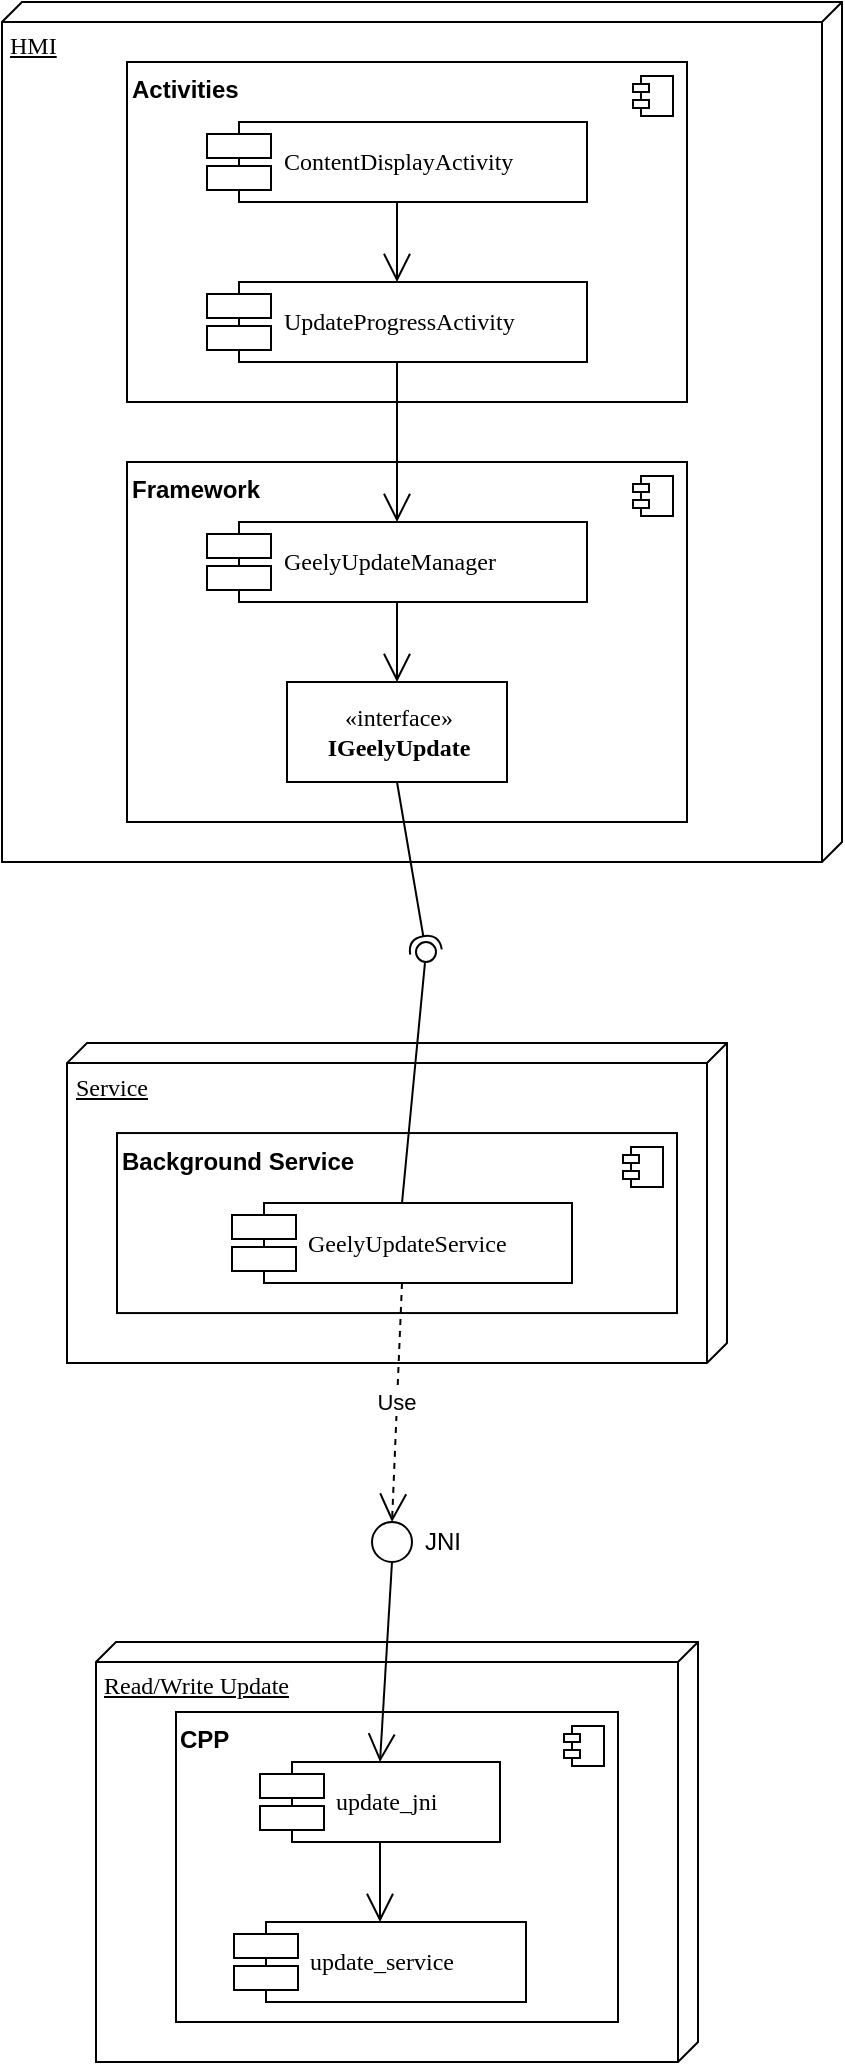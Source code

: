 <mxfile version="17.2.5" type="device"><diagram name="Page-1" id="5f0bae14-7c28-e335-631c-24af17079c00"><mxGraphModel dx="1727" dy="1116" grid="1" gridSize="10" guides="1" tooltips="1" connect="1" arrows="1" fold="1" page="1" pageScale="1" pageWidth="1100" pageHeight="850" background="none" math="0" shadow="0"><root><mxCell id="0"/><mxCell id="1" parent="0"/><mxCell id="39150e848f15840c-1" value="Service" style="verticalAlign=top;align=left;spacingTop=8;spacingLeft=2;spacingRight=12;shape=cube;size=10;direction=south;fontStyle=4;html=1;rounded=0;shadow=0;comic=0;labelBackgroundColor=none;strokeWidth=1;fontFamily=Verdana;fontSize=12" parent="1" vertex="1"><mxGeometry x="320.5" y="700.53" width="330" height="160" as="geometry"/></mxCell><mxCell id="39150e848f15840c-3" value="Read/Write Update" style="verticalAlign=top;align=left;spacingTop=8;spacingLeft=2;spacingRight=12;shape=cube;size=10;direction=south;fontStyle=4;html=1;rounded=0;shadow=0;comic=0;labelBackgroundColor=none;strokeWidth=1;fontFamily=Verdana;fontSize=12" parent="1" vertex="1"><mxGeometry x="335" y="1000" width="301" height="210" as="geometry"/></mxCell><mxCell id="39150e848f15840c-6" value="" style="ellipse;whiteSpace=wrap;html=1;rounded=0;shadow=0;comic=0;labelBackgroundColor=none;strokeWidth=1;fontFamily=Verdana;fontSize=12;align=center;" parent="1" vertex="1"><mxGeometry x="473" y="940" width="20" height="20" as="geometry"/></mxCell><mxCell id="pCuNBlwzVaCDn5k0Nj8b-5" value="" style="ellipse;whiteSpace=wrap;html=1;align=center;aspect=fixed;resizable=0;points=[];outlineConnect=0;sketch=0;" vertex="1" parent="1"><mxGeometry x="495" y="650" width="10" height="10" as="geometry"/></mxCell><mxCell id="39150e848f15840c-2" value="HMI" style="verticalAlign=top;align=left;spacingTop=8;spacingLeft=2;spacingRight=12;shape=cube;size=10;direction=south;fontStyle=4;html=1;rounded=0;shadow=0;comic=0;labelBackgroundColor=none;strokeWidth=1;fontFamily=Verdana;fontSize=12" parent="1" vertex="1"><mxGeometry x="288" y="180" width="420" height="430" as="geometry"/></mxCell><mxCell id="pCuNBlwzVaCDn5k0Nj8b-1" value="&lt;b&gt;Activities&lt;/b&gt;" style="html=1;dropTarget=0;verticalAlign=top;align=left;" vertex="1" parent="1"><mxGeometry x="350.5" y="210" width="280" height="170" as="geometry"/></mxCell><mxCell id="pCuNBlwzVaCDn5k0Nj8b-2" value="" style="shape=module;jettyWidth=8;jettyHeight=4;" vertex="1" parent="pCuNBlwzVaCDn5k0Nj8b-1"><mxGeometry x="1" width="20" height="20" relative="1" as="geometry"><mxPoint x="-27" y="7" as="offset"/></mxGeometry></mxCell><mxCell id="39150e848f15840c-7" value="ContentDisplayActivity" style="shape=component;align=left;spacingLeft=36;rounded=0;shadow=0;comic=0;labelBackgroundColor=none;strokeWidth=1;fontFamily=Verdana;fontSize=12;html=1;" parent="1" vertex="1"><mxGeometry x="390.5" y="240" width="190" height="40" as="geometry"/></mxCell><mxCell id="pCuNBlwzVaCDn5k0Nj8b-6" value="UpdateProgressActivity" style="shape=component;align=left;spacingLeft=36;rounded=0;shadow=0;comic=0;labelBackgroundColor=none;strokeWidth=1;fontFamily=Verdana;fontSize=12;html=1;" vertex="1" parent="1"><mxGeometry x="390.5" y="320" width="190" height="40" as="geometry"/></mxCell><mxCell id="pCuNBlwzVaCDn5k0Nj8b-7" value="" style="endArrow=open;endFill=1;endSize=12;html=1;rounded=0;exitX=0.5;exitY=1;exitDx=0;exitDy=0;entryX=0.5;entryY=0;entryDx=0;entryDy=0;" edge="1" parent="1" source="39150e848f15840c-7" target="pCuNBlwzVaCDn5k0Nj8b-6"><mxGeometry width="160" relative="1" as="geometry"><mxPoint x="190.5" y="625" as="sourcePoint"/><mxPoint x="350.5" y="625" as="targetPoint"/></mxGeometry></mxCell><mxCell id="pCuNBlwzVaCDn5k0Nj8b-8" value="&lt;b&gt;Framework&lt;/b&gt;" style="html=1;dropTarget=0;verticalAlign=top;align=left;" vertex="1" parent="1"><mxGeometry x="350.5" y="410" width="280" height="180" as="geometry"/></mxCell><mxCell id="pCuNBlwzVaCDn5k0Nj8b-9" value="" style="shape=module;jettyWidth=8;jettyHeight=4;" vertex="1" parent="pCuNBlwzVaCDn5k0Nj8b-8"><mxGeometry x="1" width="20" height="20" relative="1" as="geometry"><mxPoint x="-27" y="7" as="offset"/></mxGeometry></mxCell><mxCell id="pCuNBlwzVaCDn5k0Nj8b-10" value="GeelyUpdateManager" style="shape=component;align=left;spacingLeft=36;rounded=0;shadow=0;comic=0;labelBackgroundColor=none;strokeWidth=1;fontFamily=Verdana;fontSize=12;html=1;" vertex="1" parent="1"><mxGeometry x="390.5" y="440" width="190" height="40" as="geometry"/></mxCell><mxCell id="pCuNBlwzVaCDn5k0Nj8b-11" value="" style="endArrow=open;endFill=1;endSize=12;html=1;rounded=0;exitX=0.5;exitY=1;exitDx=0;exitDy=0;entryX=0.5;entryY=0;entryDx=0;entryDy=0;" edge="1" parent="1" source="pCuNBlwzVaCDn5k0Nj8b-6" target="pCuNBlwzVaCDn5k0Nj8b-10"><mxGeometry width="160" relative="1" as="geometry"><mxPoint x="495.5" y="290" as="sourcePoint"/><mxPoint x="495.5" y="330" as="targetPoint"/></mxGeometry></mxCell><mxCell id="pCuNBlwzVaCDn5k0Nj8b-4" value="" style="rounded=0;orthogonalLoop=1;jettySize=auto;html=1;endArrow=halfCircle;endFill=0;entryX=0.5;entryY=0.5;endSize=6;strokeWidth=1;sketch=0;exitX=0.5;exitY=1;exitDx=0;exitDy=0;" edge="1" target="pCuNBlwzVaCDn5k0Nj8b-5" parent="1" source="39150e848f15840c-4"><mxGeometry relative="1" as="geometry"><mxPoint x="540" y="390" as="sourcePoint"/></mxGeometry></mxCell><mxCell id="pCuNBlwzVaCDn5k0Nj8b-18" value="&lt;b&gt;Background Service&lt;/b&gt;" style="html=1;dropTarget=0;verticalAlign=top;align=left;" vertex="1" parent="1"><mxGeometry x="345.5" y="745.53" width="280" height="90" as="geometry"/></mxCell><mxCell id="pCuNBlwzVaCDn5k0Nj8b-19" value="" style="shape=module;jettyWidth=8;jettyHeight=4;" vertex="1" parent="pCuNBlwzVaCDn5k0Nj8b-18"><mxGeometry x="1" width="20" height="20" relative="1" as="geometry"><mxPoint x="-27" y="7" as="offset"/></mxGeometry></mxCell><mxCell id="39150e848f15840c-5" value="GeelyUpdateService" style="shape=component;align=left;spacingLeft=36;rounded=0;shadow=0;comic=0;labelBackgroundColor=none;strokeWidth=1;fontFamily=Verdana;fontSize=12;html=1;" parent="1" vertex="1"><mxGeometry x="403" y="780.53" width="170" height="40" as="geometry"/></mxCell><mxCell id="pCuNBlwzVaCDn5k0Nj8b-3" value="" style="rounded=0;orthogonalLoop=1;jettySize=auto;html=1;endArrow=none;endFill=0;sketch=0;sourcePerimeterSpacing=0;targetPerimeterSpacing=0;exitX=0.5;exitY=0;exitDx=0;exitDy=0;" edge="1" target="pCuNBlwzVaCDn5k0Nj8b-5" parent="1" source="39150e848f15840c-5"><mxGeometry relative="1" as="geometry"><mxPoint x="425.5" y="1240.53" as="sourcePoint"/><mxPoint x="432.736" y="670.002" as="targetPoint"/></mxGeometry></mxCell><mxCell id="39150e848f15840c-4" value="«interface»&lt;br&gt;&lt;b&gt;IGeelyUpdate&lt;/b&gt;" style="html=1;rounded=0;shadow=0;comic=0;labelBackgroundColor=none;strokeWidth=1;fontFamily=Verdana;fontSize=12;align=center;" parent="1" vertex="1"><mxGeometry x="430.5" y="520" width="110" height="50" as="geometry"/></mxCell><mxCell id="pCuNBlwzVaCDn5k0Nj8b-22" value="&lt;b&gt;CPP&lt;br&gt;&lt;/b&gt;" style="html=1;dropTarget=0;verticalAlign=top;align=left;" vertex="1" parent="1"><mxGeometry x="375" y="1035" width="221" height="155" as="geometry"/></mxCell><mxCell id="pCuNBlwzVaCDn5k0Nj8b-23" value="" style="shape=module;jettyWidth=8;jettyHeight=4;" vertex="1" parent="pCuNBlwzVaCDn5k0Nj8b-22"><mxGeometry x="1" width="20" height="20" relative="1" as="geometry"><mxPoint x="-27" y="7" as="offset"/></mxGeometry></mxCell><mxCell id="39150e848f15840c-10" value="update_jni" style="shape=component;align=left;spacingLeft=36;rounded=0;shadow=0;comic=0;labelBackgroundColor=none;strokeWidth=1;fontFamily=Verdana;fontSize=12;html=1;" parent="1" vertex="1"><mxGeometry x="417" y="1060" width="120" height="40" as="geometry"/></mxCell><mxCell id="pCuNBlwzVaCDn5k0Nj8b-24" value="JNI" style="text;html=1;align=center;verticalAlign=middle;resizable=0;points=[];autosize=1;strokeColor=none;fillColor=none;" vertex="1" parent="1"><mxGeometry x="493" y="940" width="30" height="20" as="geometry"/></mxCell><mxCell id="pCuNBlwzVaCDn5k0Nj8b-25" value="Use" style="endArrow=open;endSize=12;dashed=1;html=1;rounded=0;exitX=0.5;exitY=1;exitDx=0;exitDy=0;entryX=0.5;entryY=0;entryDx=0;entryDy=0;" edge="1" parent="1" source="39150e848f15840c-5" target="39150e848f15840c-6"><mxGeometry width="160" relative="1" as="geometry"><mxPoint x="195" y="1300" as="sourcePoint"/><mxPoint x="355" y="1300" as="targetPoint"/></mxGeometry></mxCell><mxCell id="pCuNBlwzVaCDn5k0Nj8b-26" value="" style="endArrow=open;endFill=1;endSize=12;html=1;rounded=0;exitX=0.5;exitY=1;exitDx=0;exitDy=0;entryX=0.5;entryY=0;entryDx=0;entryDy=0;" edge="1" parent="1" source="39150e848f15840c-6" target="39150e848f15840c-10"><mxGeometry width="160" relative="1" as="geometry"><mxPoint x="410" y="480" as="sourcePoint"/><mxPoint x="410" y="560" as="targetPoint"/><Array as="points"/></mxGeometry></mxCell><mxCell id="pCuNBlwzVaCDn5k0Nj8b-28" value="update_service" style="shape=component;align=left;spacingLeft=36;rounded=0;shadow=0;comic=0;labelBackgroundColor=none;strokeWidth=1;fontFamily=Verdana;fontSize=12;html=1;" vertex="1" parent="1"><mxGeometry x="404" y="1140" width="146" height="40" as="geometry"/></mxCell><mxCell id="pCuNBlwzVaCDn5k0Nj8b-30" value="" style="endArrow=open;endFill=1;endSize=12;html=1;rounded=0;exitX=0.5;exitY=1;exitDx=0;exitDy=0;entryX=0.5;entryY=0;entryDx=0;entryDy=0;" edge="1" parent="1" source="39150e848f15840c-10" target="pCuNBlwzVaCDn5k0Nj8b-28"><mxGeometry width="160" relative="1" as="geometry"><mxPoint x="541" y="380" as="sourcePoint"/><mxPoint x="541" y="420" as="targetPoint"/></mxGeometry></mxCell><mxCell id="pCuNBlwzVaCDn5k0Nj8b-31" value="" style="endArrow=open;endFill=1;endSize=12;html=1;rounded=0;exitX=0.5;exitY=1;exitDx=0;exitDy=0;" edge="1" parent="1" source="pCuNBlwzVaCDn5k0Nj8b-10" target="39150e848f15840c-4"><mxGeometry width="160" relative="1" as="geometry"><mxPoint x="495.5" y="290" as="sourcePoint"/><mxPoint x="495.5" y="330" as="targetPoint"/></mxGeometry></mxCell></root></mxGraphModel></diagram></mxfile>
